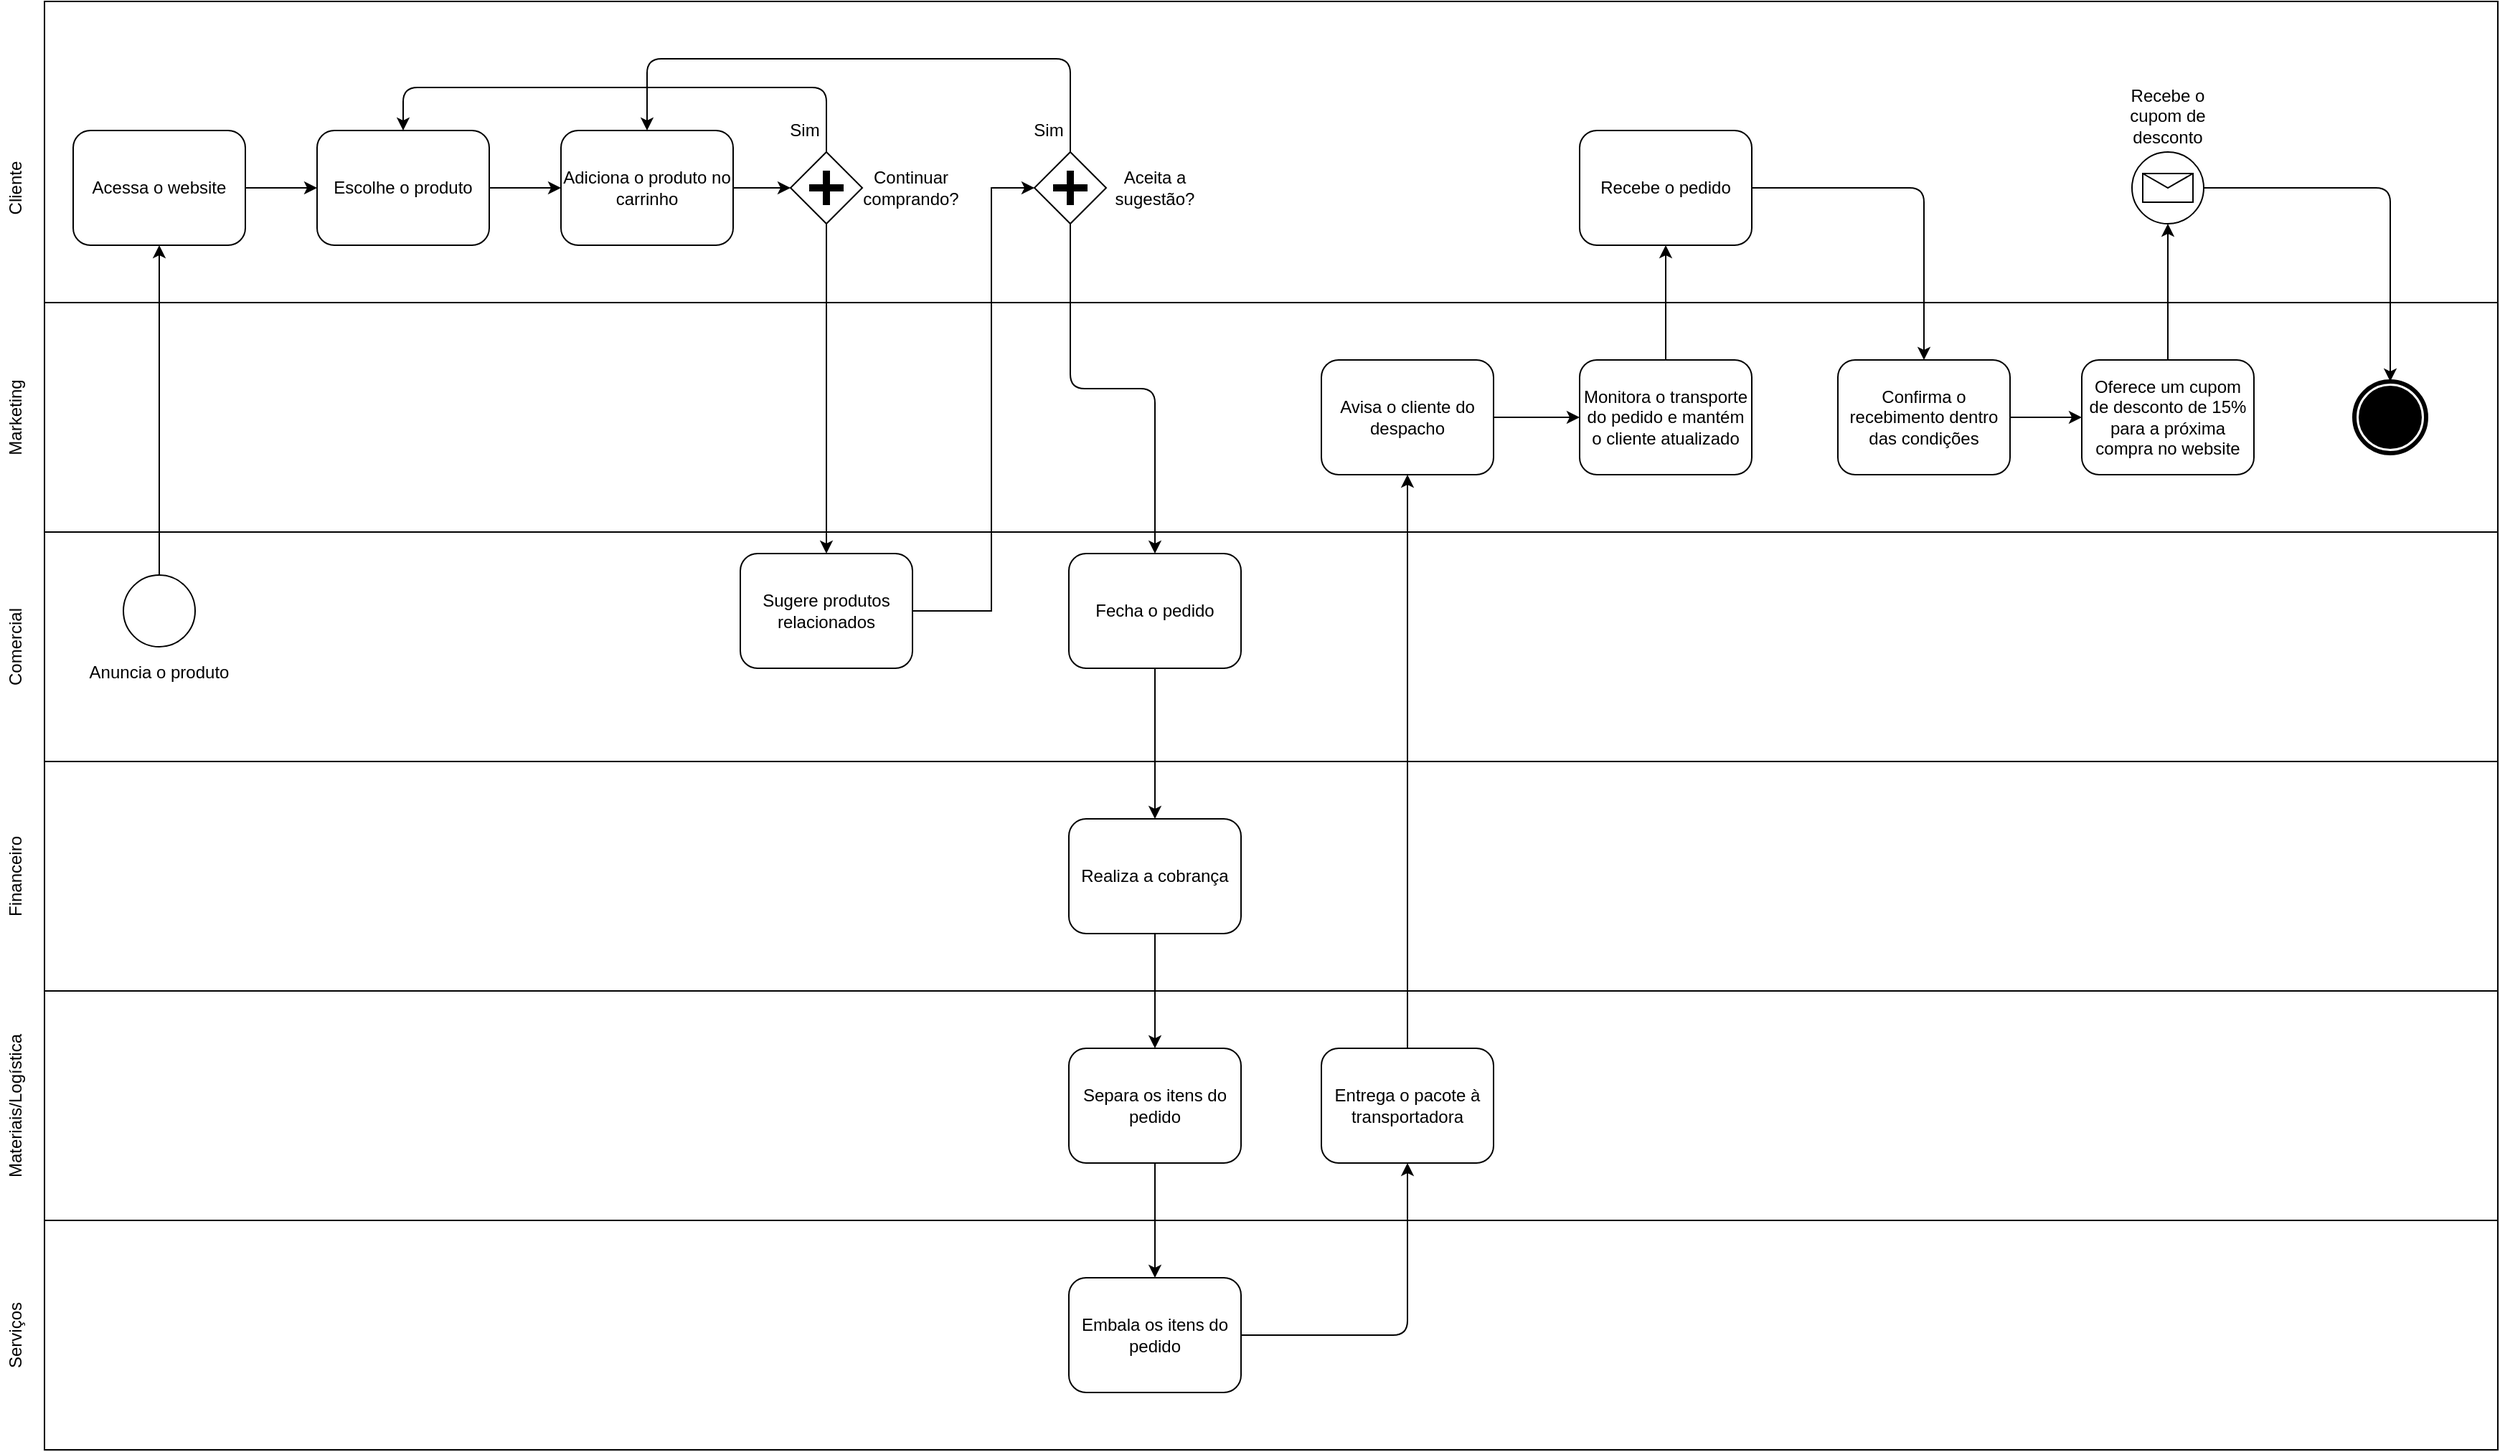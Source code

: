 <mxfile version="13.1.3"><diagram id="Ok_rdiiMHX4FdoCqXxQj" name="Página-1"><mxGraphModel dx="1577" dy="2314" grid="1" gridSize="10" guides="1" tooltips="1" connect="1" arrows="1" fold="1" page="1" pageScale="1" pageWidth="827" pageHeight="1169" math="0" shadow="0"><root><mxCell id="0"/><mxCell id="1" parent="0"/><mxCell id="i97hfYOejlViWBtDOGyX-4" value="" style="rounded=0;whiteSpace=wrap;html=1;" vertex="1" parent="1"><mxGeometry x="40" y="720" width="1710" height="160" as="geometry"/></mxCell><mxCell id="i97hfYOejlViWBtDOGyX-5" value="" style="rounded=0;whiteSpace=wrap;html=1;" vertex="1" parent="1"><mxGeometry x="40" y="560" width="1710" height="160" as="geometry"/></mxCell><mxCell id="i97hfYOejlViWBtDOGyX-3" value="" style="rounded=0;whiteSpace=wrap;html=1;" vertex="1" parent="1"><mxGeometry x="40" y="400" width="1710" height="160" as="geometry"/></mxCell><mxCell id="i97hfYOejlViWBtDOGyX-2" value="" style="rounded=0;whiteSpace=wrap;html=1;" vertex="1" parent="1"><mxGeometry x="40" y="240" width="1710" height="160" as="geometry"/></mxCell><mxCell id="i97hfYOejlViWBtDOGyX-1" value="" style="rounded=0;whiteSpace=wrap;html=1;" vertex="1" parent="1"><mxGeometry x="40" y="80" width="1710" height="160" as="geometry"/></mxCell><mxCell id="i97hfYOejlViWBtDOGyX-14" value="" style="rounded=0;whiteSpace=wrap;html=1;" vertex="1" parent="1"><mxGeometry x="40" y="-130" width="1710" height="210" as="geometry"/></mxCell><mxCell id="i97hfYOejlViWBtDOGyX-39" style="edgeStyle=orthogonalEdgeStyle;rounded=0;orthogonalLoop=1;jettySize=auto;html=1;entryX=0;entryY=0.5;entryDx=0;entryDy=0;" edge="1" parent="1" source="i97hfYOejlViWBtDOGyX-28" target="i97hfYOejlViWBtDOGyX-35"><mxGeometry relative="1" as="geometry"><mxPoint x="720" y="295" as="sourcePoint"/><Array as="points"><mxPoint x="700" y="295"/><mxPoint x="700"/></Array></mxGeometry></mxCell><mxCell id="i97hfYOejlViWBtDOGyX-8" value="Marketing" style="text;html=1;strokeColor=none;fillColor=none;align=center;verticalAlign=middle;whiteSpace=wrap;rounded=0;rotation=-90;" vertex="1" parent="1"><mxGeometry x="-10" y="150" width="60" height="20" as="geometry"/></mxCell><mxCell id="i97hfYOejlViWBtDOGyX-9" value="Comercial" style="text;html=1;strokeColor=none;fillColor=none;align=center;verticalAlign=middle;whiteSpace=wrap;rounded=0;rotation=-90;" vertex="1" parent="1"><mxGeometry x="-10" y="310" width="60" height="20" as="geometry"/></mxCell><mxCell id="i97hfYOejlViWBtDOGyX-11" value="Financeiro" style="text;html=1;strokeColor=none;fillColor=none;align=center;verticalAlign=middle;whiteSpace=wrap;rounded=0;rotation=-90;" vertex="1" parent="1"><mxGeometry x="-10" y="470" width="60" height="20" as="geometry"/></mxCell><mxCell id="i97hfYOejlViWBtDOGyX-12" value="Materiais/Logística" style="text;html=1;strokeColor=none;fillColor=none;align=center;verticalAlign=middle;whiteSpace=wrap;rounded=0;rotation=-90;" vertex="1" parent="1"><mxGeometry x="-40" y="630" width="120" height="20" as="geometry"/></mxCell><mxCell id="i97hfYOejlViWBtDOGyX-13" value="Serviços" style="text;html=1;strokeColor=none;fillColor=none;align=center;verticalAlign=middle;whiteSpace=wrap;rounded=0;rotation=-90;" vertex="1" parent="1"><mxGeometry x="-10" y="790" width="60" height="20" as="geometry"/></mxCell><mxCell id="i97hfYOejlViWBtDOGyX-15" value="Cliente" style="text;html=1;strokeColor=none;fillColor=none;align=center;verticalAlign=middle;whiteSpace=wrap;rounded=0;rotation=-90;" vertex="1" parent="1"><mxGeometry x="-10" y="-10" width="60" height="20" as="geometry"/></mxCell><mxCell id="i97hfYOejlViWBtDOGyX-16" value="" style="shape=mxgraph.bpmn.shape;html=1;verticalLabelPosition=bottom;labelBackgroundColor=#ffffff;verticalAlign=top;align=center;perimeter=ellipsePerimeter;outlineConnect=0;outline=standard;symbol=general;" vertex="1" parent="1"><mxGeometry x="95" y="270" width="50" height="50" as="geometry"/></mxCell><mxCell id="i97hfYOejlViWBtDOGyX-17" value="Anuncia o produto" style="text;html=1;strokeColor=none;fillColor=none;align=center;verticalAlign=middle;whiteSpace=wrap;rounded=0;rotation=0;" vertex="1" parent="1"><mxGeometry x="65" y="320" width="110" height="35" as="geometry"/></mxCell><mxCell id="i97hfYOejlViWBtDOGyX-18" value="Acessa o website" style="shape=ext;rounded=1;html=1;whiteSpace=wrap;" vertex="1" parent="1"><mxGeometry x="60" y="-40" width="120" height="80" as="geometry"/></mxCell><mxCell id="i97hfYOejlViWBtDOGyX-19" value="Escolhe o produto" style="shape=ext;rounded=1;html=1;whiteSpace=wrap;" vertex="1" parent="1"><mxGeometry x="230" y="-40" width="120" height="80" as="geometry"/></mxCell><mxCell id="i97hfYOejlViWBtDOGyX-20" value="Adiciona o produto no carrinho" style="shape=ext;rounded=1;html=1;whiteSpace=wrap;" vertex="1" parent="1"><mxGeometry x="400" y="-40" width="120" height="80" as="geometry"/></mxCell><mxCell id="i97hfYOejlViWBtDOGyX-21" value="" style="shape=mxgraph.bpmn.shape;html=1;verticalLabelPosition=bottom;labelBackgroundColor=#ffffff;verticalAlign=top;align=center;perimeter=rhombusPerimeter;background=gateway;outlineConnect=0;outline=none;symbol=parallelGw;" vertex="1" parent="1"><mxGeometry x="560" y="-25" width="50" height="50" as="geometry"/></mxCell><mxCell id="i97hfYOejlViWBtDOGyX-22" value="Continuar&lt;br&gt;comprando?" style="text;html=1;strokeColor=none;fillColor=none;align=center;verticalAlign=middle;whiteSpace=wrap;rounded=0;" vertex="1" parent="1"><mxGeometry x="610" y="-18.75" width="68" height="37.5" as="geometry"/></mxCell><mxCell id="i97hfYOejlViWBtDOGyX-25" value="" style="endArrow=classic;html=1;exitX=0.5;exitY=0;exitDx=0;exitDy=0;entryX=0.5;entryY=0;entryDx=0;entryDy=0;" edge="1" parent="1" source="i97hfYOejlViWBtDOGyX-21" target="i97hfYOejlViWBtDOGyX-19"><mxGeometry width="50" height="50" relative="1" as="geometry"><mxPoint x="600" y="180" as="sourcePoint"/><mxPoint x="650" y="130" as="targetPoint"/><Array as="points"><mxPoint x="585" y="-70"/><mxPoint x="290" y="-70"/></Array></mxGeometry></mxCell><mxCell id="i97hfYOejlViWBtDOGyX-26" value="Sim" style="text;html=1;strokeColor=none;fillColor=none;align=center;verticalAlign=middle;whiteSpace=wrap;rounded=0;" vertex="1" parent="1"><mxGeometry x="550" y="-50" width="40" height="20" as="geometry"/></mxCell><mxCell id="i97hfYOejlViWBtDOGyX-28" value="Sugere produtos relacionados" style="shape=ext;rounded=1;html=1;whiteSpace=wrap;" vertex="1" parent="1"><mxGeometry x="525" y="255" width="120" height="80" as="geometry"/></mxCell><mxCell id="i97hfYOejlViWBtDOGyX-30" value="" style="endArrow=classic;html=1;entryX=0.5;entryY=1;entryDx=0;entryDy=0;exitX=0.5;exitY=0;exitDx=0;exitDy=0;" edge="1" parent="1" source="i97hfYOejlViWBtDOGyX-16" target="i97hfYOejlViWBtDOGyX-18"><mxGeometry width="50" height="50" relative="1" as="geometry"><mxPoint x="410" y="210" as="sourcePoint"/><mxPoint x="460" y="160" as="targetPoint"/></mxGeometry></mxCell><mxCell id="i97hfYOejlViWBtDOGyX-31" value="" style="endArrow=classic;html=1;exitX=1;exitY=0.5;exitDx=0;exitDy=0;entryX=0;entryY=0.5;entryDx=0;entryDy=0;" edge="1" parent="1" source="i97hfYOejlViWBtDOGyX-19" target="i97hfYOejlViWBtDOGyX-20"><mxGeometry width="50" height="50" relative="1" as="geometry"><mxPoint x="410" y="210" as="sourcePoint"/><mxPoint x="460" y="160" as="targetPoint"/></mxGeometry></mxCell><mxCell id="i97hfYOejlViWBtDOGyX-32" value="" style="endArrow=classic;html=1;exitX=1;exitY=0.5;exitDx=0;exitDy=0;entryX=0;entryY=0.5;entryDx=0;entryDy=0;" edge="1" parent="1" source="i97hfYOejlViWBtDOGyX-20" target="i97hfYOejlViWBtDOGyX-21"><mxGeometry width="50" height="50" relative="1" as="geometry"><mxPoint x="420" y="220" as="sourcePoint"/><mxPoint x="470" y="170" as="targetPoint"/></mxGeometry></mxCell><mxCell id="i97hfYOejlViWBtDOGyX-33" value="" style="endArrow=classic;html=1;exitX=0.5;exitY=1;exitDx=0;exitDy=0;" edge="1" parent="1" source="i97hfYOejlViWBtDOGyX-21" target="i97hfYOejlViWBtDOGyX-28"><mxGeometry width="50" height="50" relative="1" as="geometry"><mxPoint x="430" y="230" as="sourcePoint"/><mxPoint x="480" y="180" as="targetPoint"/></mxGeometry></mxCell><mxCell id="i97hfYOejlViWBtDOGyX-34" value="" style="endArrow=classic;html=1;exitX=1;exitY=0.5;exitDx=0;exitDy=0;entryX=0;entryY=0.5;entryDx=0;entryDy=0;" edge="1" parent="1" source="i97hfYOejlViWBtDOGyX-18" target="i97hfYOejlViWBtDOGyX-19"><mxGeometry width="50" height="50" relative="1" as="geometry"><mxPoint x="440" y="240" as="sourcePoint"/><mxPoint x="490" y="190" as="targetPoint"/></mxGeometry></mxCell><mxCell id="i97hfYOejlViWBtDOGyX-35" value="" style="shape=mxgraph.bpmn.shape;html=1;verticalLabelPosition=bottom;labelBackgroundColor=#ffffff;verticalAlign=top;align=center;perimeter=rhombusPerimeter;background=gateway;outlineConnect=0;outline=none;symbol=parallelGw;" vertex="1" parent="1"><mxGeometry x="730" y="-25" width="50" height="50" as="geometry"/></mxCell><mxCell id="i97hfYOejlViWBtDOGyX-36" value="" style="endArrow=classic;html=1;exitX=0.5;exitY=0;exitDx=0;exitDy=0;entryX=0.5;entryY=0;entryDx=0;entryDy=0;" edge="1" parent="1" source="i97hfYOejlViWBtDOGyX-35" target="i97hfYOejlViWBtDOGyX-20"><mxGeometry width="50" height="50" relative="1" as="geometry"><mxPoint x="590" y="180" as="sourcePoint"/><mxPoint x="640" y="130" as="targetPoint"/><Array as="points"><mxPoint x="755" y="-90"/><mxPoint x="460" y="-90"/></Array></mxGeometry></mxCell><mxCell id="i97hfYOejlViWBtDOGyX-37" value="Sim" style="text;html=1;strokeColor=none;fillColor=none;align=center;verticalAlign=middle;whiteSpace=wrap;rounded=0;" vertex="1" parent="1"><mxGeometry x="720" y="-50" width="40" height="20" as="geometry"/></mxCell><mxCell id="i97hfYOejlViWBtDOGyX-40" value="Aceita a&lt;br&gt;sugestão?" style="text;html=1;strokeColor=none;fillColor=none;align=center;verticalAlign=middle;whiteSpace=wrap;rounded=0;" vertex="1" parent="1"><mxGeometry x="780" y="-18.75" width="68" height="37.5" as="geometry"/></mxCell><mxCell id="i97hfYOejlViWBtDOGyX-41" value="Fecha o pedido" style="shape=ext;rounded=1;html=1;whiteSpace=wrap;" vertex="1" parent="1"><mxGeometry x="754" y="255" width="120" height="80" as="geometry"/></mxCell><mxCell id="i97hfYOejlViWBtDOGyX-42" value="Realiza a cobrança" style="shape=ext;rounded=1;html=1;whiteSpace=wrap;" vertex="1" parent="1"><mxGeometry x="754" y="440" width="120" height="80" as="geometry"/></mxCell><mxCell id="i97hfYOejlViWBtDOGyX-43" value="Separa os itens do pedido" style="shape=ext;rounded=1;html=1;whiteSpace=wrap;" vertex="1" parent="1"><mxGeometry x="754" y="600" width="120" height="80" as="geometry"/></mxCell><mxCell id="i97hfYOejlViWBtDOGyX-44" value="Embala os itens do pedido" style="shape=ext;rounded=1;html=1;whiteSpace=wrap;" vertex="1" parent="1"><mxGeometry x="754" y="760" width="120" height="80" as="geometry"/></mxCell><mxCell id="i97hfYOejlViWBtDOGyX-45" value="Entrega o pacote à transportadora" style="shape=ext;rounded=1;html=1;whiteSpace=wrap;" vertex="1" parent="1"><mxGeometry x="930" y="600" width="120" height="80" as="geometry"/></mxCell><mxCell id="i97hfYOejlViWBtDOGyX-46" value="Avisa o cliente do despacho" style="shape=ext;rounded=1;html=1;whiteSpace=wrap;" vertex="1" parent="1"><mxGeometry x="930" y="120" width="120" height="80" as="geometry"/></mxCell><mxCell id="i97hfYOejlViWBtDOGyX-47" value="" style="endArrow=classic;html=1;exitX=0.5;exitY=1;exitDx=0;exitDy=0;entryX=0.5;entryY=0;entryDx=0;entryDy=0;" edge="1" parent="1" source="i97hfYOejlViWBtDOGyX-35" target="i97hfYOejlViWBtDOGyX-41"><mxGeometry width="50" height="50" relative="1" as="geometry"><mxPoint x="670" y="570" as="sourcePoint"/><mxPoint x="720" y="520" as="targetPoint"/><Array as="points"><mxPoint x="755" y="140"/><mxPoint x="814" y="140"/></Array></mxGeometry></mxCell><mxCell id="i97hfYOejlViWBtDOGyX-48" value="" style="endArrow=classic;html=1;exitX=0.5;exitY=1;exitDx=0;exitDy=0;entryX=0.5;entryY=0;entryDx=0;entryDy=0;" edge="1" parent="1" source="i97hfYOejlViWBtDOGyX-41" target="i97hfYOejlViWBtDOGyX-42"><mxGeometry width="50" height="50" relative="1" as="geometry"><mxPoint x="670" y="540" as="sourcePoint"/><mxPoint x="720" y="490" as="targetPoint"/></mxGeometry></mxCell><mxCell id="i97hfYOejlViWBtDOGyX-49" value="" style="endArrow=classic;html=1;exitX=0.5;exitY=1;exitDx=0;exitDy=0;entryX=0.5;entryY=0;entryDx=0;entryDy=0;" edge="1" parent="1" source="i97hfYOejlViWBtDOGyX-42" target="i97hfYOejlViWBtDOGyX-43"><mxGeometry width="50" height="50" relative="1" as="geometry"><mxPoint x="800" y="530" as="sourcePoint"/><mxPoint x="720" y="490" as="targetPoint"/></mxGeometry></mxCell><mxCell id="i97hfYOejlViWBtDOGyX-50" value="" style="endArrow=classic;html=1;exitX=0.5;exitY=1;exitDx=0;exitDy=0;entryX=0.5;entryY=0;entryDx=0;entryDy=0;" edge="1" parent="1" source="i97hfYOejlViWBtDOGyX-43" target="i97hfYOejlViWBtDOGyX-44"><mxGeometry width="50" height="50" relative="1" as="geometry"><mxPoint x="670" y="540" as="sourcePoint"/><mxPoint x="720" y="490" as="targetPoint"/></mxGeometry></mxCell><mxCell id="i97hfYOejlViWBtDOGyX-51" value="" style="endArrow=classic;html=1;exitX=1;exitY=0.5;exitDx=0;exitDy=0;entryX=0.5;entryY=1;entryDx=0;entryDy=0;" edge="1" parent="1" source="i97hfYOejlViWBtDOGyX-44" target="i97hfYOejlViWBtDOGyX-45"><mxGeometry width="50" height="50" relative="1" as="geometry"><mxPoint x="670" y="540" as="sourcePoint"/><mxPoint x="720" y="490" as="targetPoint"/><Array as="points"><mxPoint x="990" y="800"/></Array></mxGeometry></mxCell><mxCell id="i97hfYOejlViWBtDOGyX-52" value="" style="endArrow=classic;html=1;exitX=0.5;exitY=0;exitDx=0;exitDy=0;entryX=0.5;entryY=1;entryDx=0;entryDy=0;" edge="1" parent="1" source="i97hfYOejlViWBtDOGyX-45" target="i97hfYOejlViWBtDOGyX-46"><mxGeometry width="50" height="50" relative="1" as="geometry"><mxPoint x="670" y="540" as="sourcePoint"/><mxPoint x="720" y="490" as="targetPoint"/></mxGeometry></mxCell><mxCell id="i97hfYOejlViWBtDOGyX-53" value="Monitora o transporte do pedido e mantém o cliente atualizado" style="shape=ext;rounded=1;html=1;whiteSpace=wrap;" vertex="1" parent="1"><mxGeometry x="1110" y="120" width="120" height="80" as="geometry"/></mxCell><mxCell id="i97hfYOejlViWBtDOGyX-54" value="Recebe o pedido" style="shape=ext;rounded=1;html=1;whiteSpace=wrap;" vertex="1" parent="1"><mxGeometry x="1110" y="-40" width="120" height="80" as="geometry"/></mxCell><mxCell id="i97hfYOejlViWBtDOGyX-55" value="Confirma o recebimento dentro das condições" style="shape=ext;rounded=1;html=1;whiteSpace=wrap;" vertex="1" parent="1"><mxGeometry x="1290" y="120" width="120" height="80" as="geometry"/></mxCell><mxCell id="i97hfYOejlViWBtDOGyX-56" value="Oferece um cupom de desconto de 15% para a próxima compra no website" style="shape=ext;rounded=1;html=1;whiteSpace=wrap;" vertex="1" parent="1"><mxGeometry x="1460" y="120" width="120" height="80" as="geometry"/></mxCell><mxCell id="i97hfYOejlViWBtDOGyX-57" value="" style="endArrow=classic;html=1;exitX=1;exitY=0.5;exitDx=0;exitDy=0;entryX=0;entryY=0.5;entryDx=0;entryDy=0;" edge="1" parent="1" source="i97hfYOejlViWBtDOGyX-46" target="i97hfYOejlViWBtDOGyX-53"><mxGeometry width="50" height="50" relative="1" as="geometry"><mxPoint x="1160" y="360" as="sourcePoint"/><mxPoint x="1210" y="310" as="targetPoint"/></mxGeometry></mxCell><mxCell id="i97hfYOejlViWBtDOGyX-58" value="" style="endArrow=classic;html=1;exitX=0.5;exitY=0;exitDx=0;exitDy=0;entryX=0.5;entryY=1;entryDx=0;entryDy=0;" edge="1" parent="1" source="i97hfYOejlViWBtDOGyX-53" target="i97hfYOejlViWBtDOGyX-54"><mxGeometry width="50" height="50" relative="1" as="geometry"><mxPoint x="1160" y="360" as="sourcePoint"/><mxPoint x="1210" y="310" as="targetPoint"/></mxGeometry></mxCell><mxCell id="i97hfYOejlViWBtDOGyX-59" value="" style="endArrow=classic;html=1;exitX=1;exitY=0.5;exitDx=0;exitDy=0;entryX=0.5;entryY=0;entryDx=0;entryDy=0;" edge="1" parent="1" source="i97hfYOejlViWBtDOGyX-54" target="i97hfYOejlViWBtDOGyX-55"><mxGeometry width="50" height="50" relative="1" as="geometry"><mxPoint x="1160" y="360" as="sourcePoint"/><mxPoint x="1210" y="310" as="targetPoint"/><Array as="points"><mxPoint x="1350"/></Array></mxGeometry></mxCell><mxCell id="i97hfYOejlViWBtDOGyX-60" value="" style="endArrow=classic;html=1;exitX=1;exitY=0.5;exitDx=0;exitDy=0;entryX=0;entryY=0.5;entryDx=0;entryDy=0;" edge="1" parent="1" source="i97hfYOejlViWBtDOGyX-55" target="i97hfYOejlViWBtDOGyX-56"><mxGeometry width="50" height="50" relative="1" as="geometry"><mxPoint x="1160" y="360" as="sourcePoint"/><mxPoint x="1210" y="310" as="targetPoint"/></mxGeometry></mxCell><mxCell id="i97hfYOejlViWBtDOGyX-61" value="" style="shape=mxgraph.bpmn.shape;html=1;verticalLabelPosition=bottom;labelBackgroundColor=#ffffff;verticalAlign=top;align=center;perimeter=ellipsePerimeter;outlineConnect=0;outline=standard;symbol=message;" vertex="1" parent="1"><mxGeometry x="1495" y="-25" width="50" height="50" as="geometry"/></mxCell><mxCell id="i97hfYOejlViWBtDOGyX-62" value="Recebe o&lt;br&gt;cupom de&lt;br&gt;desconto" style="text;html=1;strokeColor=none;fillColor=none;align=center;verticalAlign=middle;whiteSpace=wrap;rounded=0;" vertex="1" parent="1"><mxGeometry x="1485" y="-70" width="70" height="40" as="geometry"/></mxCell><mxCell id="i97hfYOejlViWBtDOGyX-63" value="" style="endArrow=classic;html=1;exitX=0.5;exitY=0;exitDx=0;exitDy=0;entryX=0.5;entryY=1;entryDx=0;entryDy=0;" edge="1" parent="1" source="i97hfYOejlViWBtDOGyX-56" target="i97hfYOejlViWBtDOGyX-61"><mxGeometry width="50" height="50" relative="1" as="geometry"><mxPoint x="1630" y="360" as="sourcePoint"/><mxPoint x="1680" y="310" as="targetPoint"/></mxGeometry></mxCell><mxCell id="i97hfYOejlViWBtDOGyX-65" value="" style="endArrow=classic;html=1;exitX=1;exitY=0.5;exitDx=0;exitDy=0;entryX=0.5;entryY=0;entryDx=0;entryDy=0;" edge="1" parent="1" source="i97hfYOejlViWBtDOGyX-61" target="i97hfYOejlViWBtDOGyX-66"><mxGeometry width="50" height="50" relative="1" as="geometry"><mxPoint x="1720" y="320" as="sourcePoint"/><mxPoint x="1770" y="270" as="targetPoint"/><Array as="points"><mxPoint x="1675"/></Array></mxGeometry></mxCell><mxCell id="i97hfYOejlViWBtDOGyX-66" value="" style="shape=mxgraph.bpmn.shape;html=1;verticalLabelPosition=bottom;labelBackgroundColor=#ffffff;verticalAlign=top;align=center;perimeter=ellipsePerimeter;outlineConnect=0;outline=end;symbol=terminate;" vertex="1" parent="1"><mxGeometry x="1650" y="135" width="50" height="50" as="geometry"/></mxCell></root></mxGraphModel></diagram></mxfile>